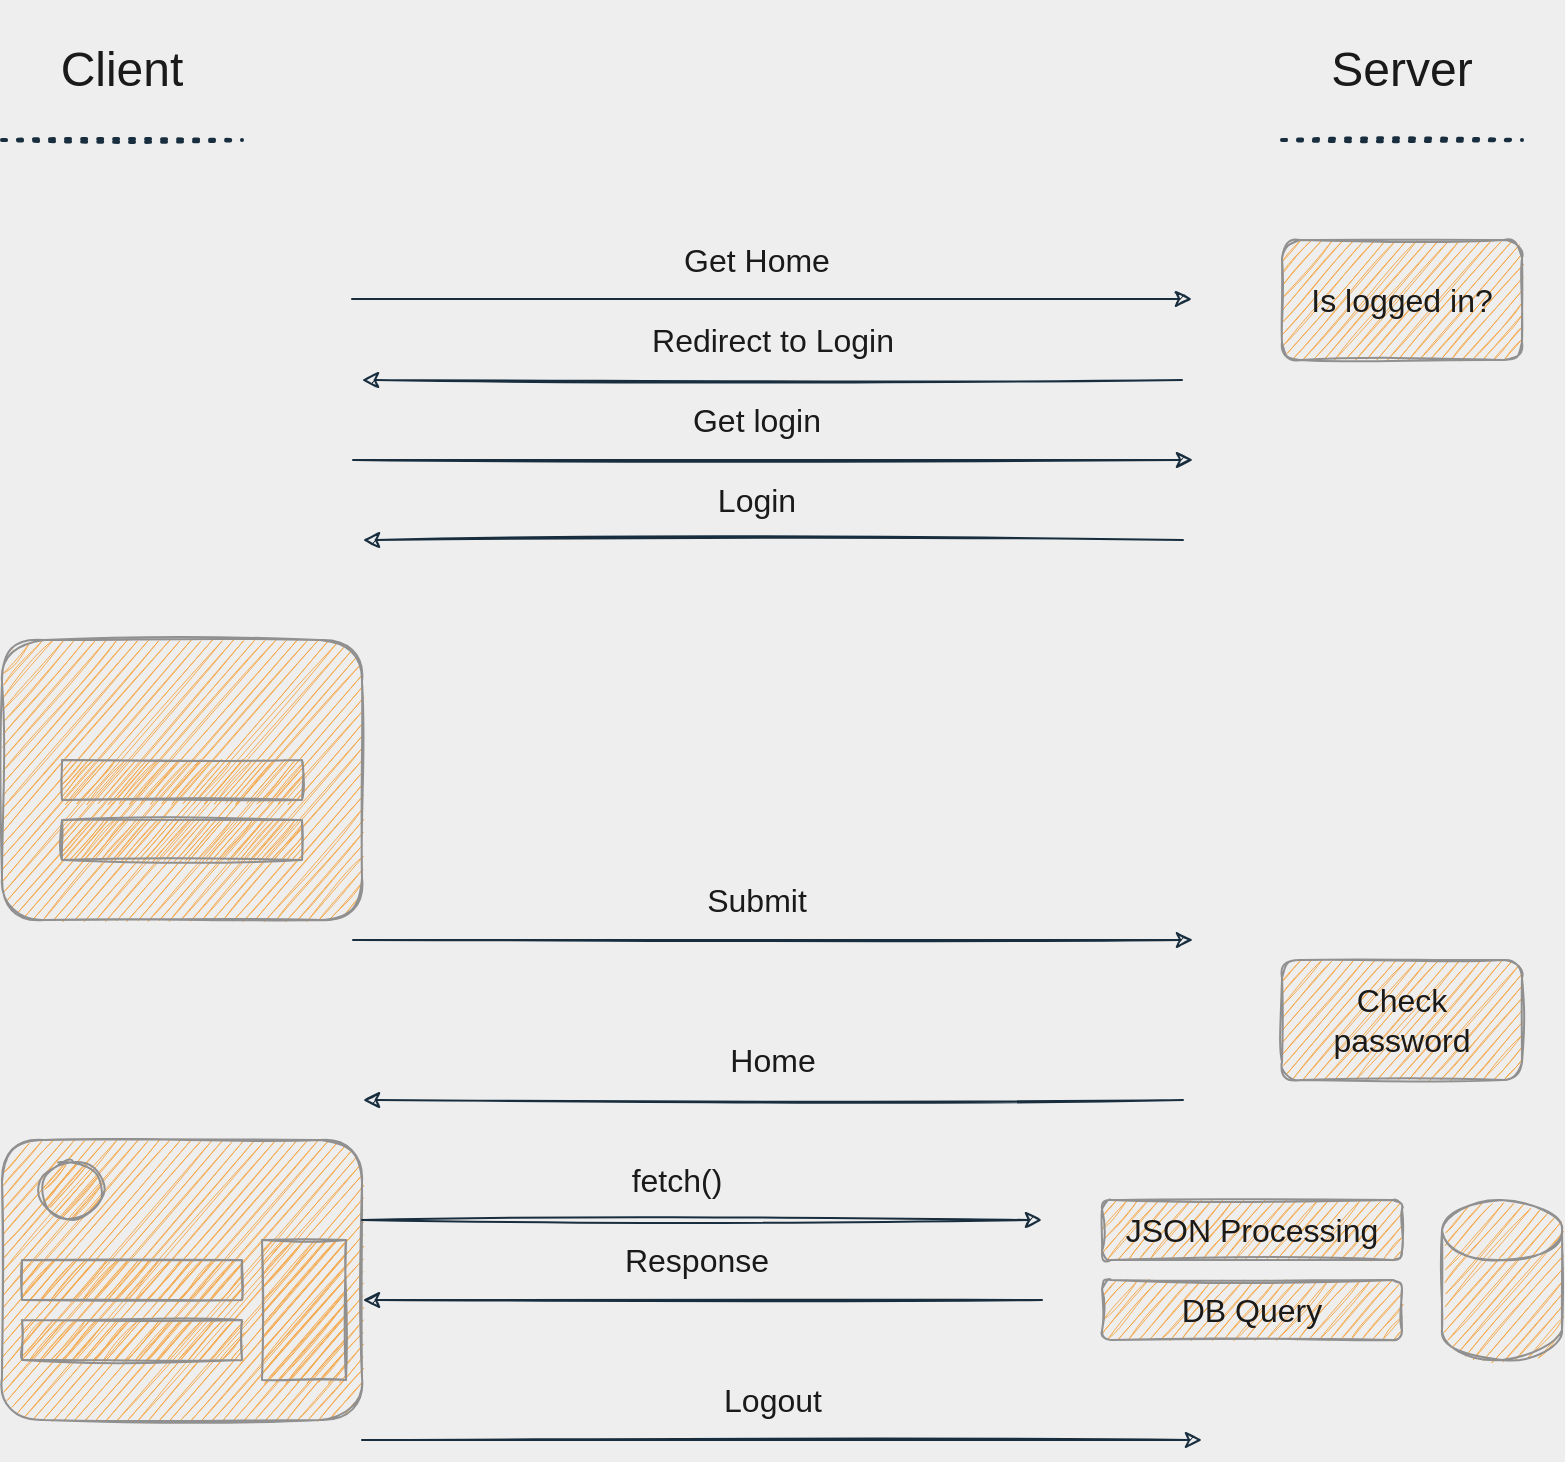 <mxfile version="14.5.1" type="device"><diagram id="gZMSddyDKRdEtbmZ5OKq" name="Page-1"><mxGraphModel dx="3342" dy="1890" grid="1" gridSize="10" guides="1" tooltips="1" connect="1" arrows="1" fold="1" page="1" pageScale="1" pageWidth="850" pageHeight="1100" background="#EEEEEE" math="0" shadow="0"><root><mxCell id="0"/><mxCell id="1" parent="0"/><mxCell id="jeZuH08cw9abowYXFal4-2" value="Client" style="text;html=1;strokeColor=none;align=center;verticalAlign=middle;whiteSpace=wrap;rounded=0;fontSize=24;fontColor=#1A1A1A;sketch=1;" vertex="1" parent="1"><mxGeometry x="35" y="190" width="120" height="70" as="geometry"/></mxCell><mxCell id="jeZuH08cw9abowYXFal4-3" value="Server" style="text;html=1;strokeColor=none;fillColor=none;align=center;verticalAlign=middle;whiteSpace=wrap;rounded=0;fontSize=24;fontColor=#1A1A1A;sketch=1;" vertex="1" parent="1"><mxGeometry x="675" y="190" width="120" height="70" as="geometry"/></mxCell><mxCell id="jeZuH08cw9abowYXFal4-4" value="" style="endArrow=classic;html=1;fontSize=24;labelBackgroundColor=#EEEEEE;strokeColor=#182E3E;fontColor=#1A1A1A;sketch=1;" edge="1" parent="1"><mxGeometry width="50" height="50" relative="1" as="geometry"><mxPoint x="210" y="339.5" as="sourcePoint"/><mxPoint x="630" y="339.5" as="targetPoint"/></mxGeometry></mxCell><mxCell id="jeZuH08cw9abowYXFal4-6" value="Get Home" style="text;html=1;strokeColor=none;fillColor=none;align=center;verticalAlign=middle;whiteSpace=wrap;rounded=0;fontSize=16;fontColor=#1A1A1A;sketch=1;" vertex="1" parent="1"><mxGeometry x="335" y="310" width="155" height="20" as="geometry"/></mxCell><mxCell id="jeZuH08cw9abowYXFal4-7" value="Is logged in?" style="rounded=1;whiteSpace=wrap;html=1;fontSize=16;fillColor=#F5AB50;strokeColor=#909090;fontColor=#1A1A1A;sketch=1;" vertex="1" parent="1"><mxGeometry x="675" y="310" width="120" height="60" as="geometry"/></mxCell><mxCell id="jeZuH08cw9abowYXFal4-8" value="" style="endArrow=classic;html=1;fontSize=16;labelBackgroundColor=#EEEEEE;strokeColor=#182E3E;fontColor=#1A1A1A;sketch=1;" edge="1" parent="1"><mxGeometry width="50" height="50" relative="1" as="geometry"><mxPoint x="625" y="380" as="sourcePoint"/><mxPoint x="215" y="380" as="targetPoint"/></mxGeometry></mxCell><mxCell id="jeZuH08cw9abowYXFal4-9" value="Redirect to Login" style="text;html=1;strokeColor=none;fillColor=none;align=center;verticalAlign=middle;whiteSpace=wrap;rounded=0;fontSize=16;fontColor=#1A1A1A;sketch=1;" vertex="1" parent="1"><mxGeometry x="343" y="350" width="155" height="20" as="geometry"/></mxCell><mxCell id="jeZuH08cw9abowYXFal4-10" value="" style="endArrow=classic;html=1;fontSize=24;labelBackgroundColor=#EEEEEE;strokeColor=#182E3E;fontColor=#1A1A1A;sketch=1;" edge="1" parent="1"><mxGeometry width="50" height="50" relative="1" as="geometry"><mxPoint x="210.5" y="420" as="sourcePoint"/><mxPoint x="630.5" y="420" as="targetPoint"/></mxGeometry></mxCell><mxCell id="jeZuH08cw9abowYXFal4-11" value="Get login" style="text;html=1;strokeColor=none;fillColor=none;align=center;verticalAlign=middle;whiteSpace=wrap;rounded=0;fontSize=16;fontColor=#1A1A1A;sketch=1;" vertex="1" parent="1"><mxGeometry x="335" y="390" width="155" height="20" as="geometry"/></mxCell><mxCell id="jeZuH08cw9abowYXFal4-15" value="" style="group;rotation=90;fontColor=#1A1A1A;sketch=1;" vertex="1" connectable="0" parent="1"><mxGeometry x="35" y="510" width="180" height="140" as="geometry"/></mxCell><mxCell id="jeZuH08cw9abowYXFal4-1" value="" style="rounded=1;whiteSpace=wrap;html=1;fillColor=#F5AB50;strokeColor=#909090;fontColor=#1A1A1A;sketch=1;" vertex="1" parent="jeZuH08cw9abowYXFal4-15"><mxGeometry width="180" height="140" as="geometry"/></mxCell><mxCell id="jeZuH08cw9abowYXFal4-13" value="" style="rounded=0;whiteSpace=wrap;html=1;fontSize=16;fillColor=#F5AB50;strokeColor=#909090;fontColor=#1A1A1A;sketch=1;" vertex="1" parent="jeZuH08cw9abowYXFal4-15"><mxGeometry x="30" y="60" width="120" height="20" as="geometry"/></mxCell><mxCell id="jeZuH08cw9abowYXFal4-14" value="" style="rounded=0;whiteSpace=wrap;html=1;fontSize=16;fillColor=#F5AB50;strokeColor=#909090;fontColor=#1A1A1A;sketch=1;" vertex="1" parent="jeZuH08cw9abowYXFal4-15"><mxGeometry x="30" y="90" width="120" height="20" as="geometry"/></mxCell><mxCell id="jeZuH08cw9abowYXFal4-16" value="" style="endArrow=classic;html=1;fontSize=16;labelBackgroundColor=#EEEEEE;strokeColor=#182E3E;fontColor=#1A1A1A;sketch=1;" edge="1" parent="1"><mxGeometry width="50" height="50" relative="1" as="geometry"><mxPoint x="625.5" y="460" as="sourcePoint"/><mxPoint x="215.5" y="460" as="targetPoint"/></mxGeometry></mxCell><mxCell id="jeZuH08cw9abowYXFal4-17" value="Login" style="text;html=1;strokeColor=none;fillColor=none;align=center;verticalAlign=middle;whiteSpace=wrap;rounded=0;fontSize=16;fontColor=#1A1A1A;sketch=1;" vertex="1" parent="1"><mxGeometry x="335" y="430" width="155" height="20" as="geometry"/></mxCell><mxCell id="jeZuH08cw9abowYXFal4-18" value="" style="endArrow=classic;html=1;fontSize=24;labelBackgroundColor=#EEEEEE;strokeColor=#182E3E;fontColor=#1A1A1A;sketch=1;" edge="1" parent="1"><mxGeometry width="50" height="50" relative="1" as="geometry"><mxPoint x="210.5" y="660" as="sourcePoint"/><mxPoint x="630.5" y="660" as="targetPoint"/></mxGeometry></mxCell><mxCell id="jeZuH08cw9abowYXFal4-19" value="Submit" style="text;html=1;strokeColor=none;fillColor=none;align=center;verticalAlign=middle;whiteSpace=wrap;rounded=0;fontSize=16;fontColor=#1A1A1A;sketch=1;" vertex="1" parent="1"><mxGeometry x="335" y="630" width="155" height="20" as="geometry"/></mxCell><mxCell id="jeZuH08cw9abowYXFal4-20" value="Check password" style="rounded=1;whiteSpace=wrap;html=1;fontSize=16;fillColor=#F5AB50;strokeColor=#909090;fontColor=#1A1A1A;sketch=1;" vertex="1" parent="1"><mxGeometry x="675" y="670" width="120" height="60" as="geometry"/></mxCell><mxCell id="jeZuH08cw9abowYXFal4-21" value="" style="endArrow=classic;html=1;fontSize=16;labelBackgroundColor=#EEEEEE;strokeColor=#182E3E;fontColor=#1A1A1A;sketch=1;" edge="1" parent="1"><mxGeometry width="50" height="50" relative="1" as="geometry"><mxPoint x="625.5" y="740" as="sourcePoint"/><mxPoint x="215.5" y="740" as="targetPoint"/></mxGeometry></mxCell><mxCell id="jeZuH08cw9abowYXFal4-22" value="Home" style="text;html=1;strokeColor=none;fillColor=none;align=center;verticalAlign=middle;whiteSpace=wrap;rounded=0;fontSize=16;fontColor=#1A1A1A;sketch=1;" vertex="1" parent="1"><mxGeometry x="343" y="710" width="155" height="20" as="geometry"/></mxCell><mxCell id="jeZuH08cw9abowYXFal4-23" value="" style="group;rotation=90;fontColor=#1A1A1A;sketch=1;" vertex="1" connectable="0" parent="1"><mxGeometry x="35" y="760" width="180" height="140" as="geometry"/></mxCell><mxCell id="jeZuH08cw9abowYXFal4-24" value="" style="rounded=1;whiteSpace=wrap;html=1;fillColor=#F5AB50;strokeColor=#909090;fontColor=#1A1A1A;sketch=1;" vertex="1" parent="jeZuH08cw9abowYXFal4-23"><mxGeometry width="180" height="140" as="geometry"/></mxCell><mxCell id="jeZuH08cw9abowYXFal4-27" value="" style="rounded=0;whiteSpace=wrap;html=1;fontSize=16;fillColor=#F5AB50;strokeColor=#909090;fontColor=#1A1A1A;sketch=1;" vertex="1" parent="jeZuH08cw9abowYXFal4-23"><mxGeometry x="10" y="60" width="110" height="20" as="geometry"/></mxCell><mxCell id="jeZuH08cw9abowYXFal4-28" value="" style="rounded=0;whiteSpace=wrap;html=1;fontSize=16;fillColor=#F5AB50;strokeColor=#909090;fontColor=#1A1A1A;sketch=1;" vertex="1" parent="jeZuH08cw9abowYXFal4-23"><mxGeometry x="10" y="90" width="110" height="20" as="geometry"/></mxCell><mxCell id="jeZuH08cw9abowYXFal4-29" value="" style="rounded=0;whiteSpace=wrap;html=1;fontSize=16;fillColor=#F5AB50;strokeColor=#909090;fontColor=#1A1A1A;sketch=1;" vertex="1" parent="jeZuH08cw9abowYXFal4-23"><mxGeometry x="130" y="50" width="42" height="70" as="geometry"/></mxCell><mxCell id="jeZuH08cw9abowYXFal4-30" value="" style="ellipse;whiteSpace=wrap;html=1;aspect=fixed;fontSize=16;fillColor=#F5AB50;strokeColor=#909090;fontColor=#1A1A1A;sketch=1;" vertex="1" parent="jeZuH08cw9abowYXFal4-23"><mxGeometry x="20" y="10" width="30" height="30" as="geometry"/></mxCell><mxCell id="jeZuH08cw9abowYXFal4-35" value="" style="endArrow=classic;html=1;fontSize=24;labelBackgroundColor=#EEEEEE;strokeColor=#182E3E;fontColor=#1A1A1A;sketch=1;" edge="1" parent="1"><mxGeometry width="50" height="50" relative="1" as="geometry"><mxPoint x="215" y="910" as="sourcePoint"/><mxPoint x="635" y="910" as="targetPoint"/></mxGeometry></mxCell><mxCell id="jeZuH08cw9abowYXFal4-36" value="Logout" style="text;html=1;strokeColor=none;fillColor=none;align=center;verticalAlign=middle;whiteSpace=wrap;rounded=0;fontSize=16;fontColor=#1A1A1A;sketch=1;" vertex="1" parent="1"><mxGeometry x="343" y="880" width="155" height="20" as="geometry"/></mxCell><mxCell id="jeZuH08cw9abowYXFal4-37" value="" style="endArrow=classic;html=1;fontSize=24;labelBackgroundColor=#EEEEEE;strokeColor=#182E3E;fontColor=#1A1A1A;sketch=1;" edge="1" parent="1"><mxGeometry width="50" height="50" relative="1" as="geometry"><mxPoint x="215" y="800" as="sourcePoint"/><mxPoint x="555" y="800" as="targetPoint"/></mxGeometry></mxCell><mxCell id="jeZuH08cw9abowYXFal4-38" value="" style="endArrow=classic;html=1;fontSize=16;labelBackgroundColor=#EEEEEE;strokeColor=#182E3E;fontColor=#1A1A1A;sketch=1;" edge="1" parent="1"><mxGeometry width="50" height="50" relative="1" as="geometry"><mxPoint x="555" y="840" as="sourcePoint"/><mxPoint x="215.5" y="840" as="targetPoint"/></mxGeometry></mxCell><mxCell id="jeZuH08cw9abowYXFal4-39" value="JSON Processing" style="rounded=1;whiteSpace=wrap;html=1;fontSize=16;fillColor=#F5AB50;strokeColor=#909090;fontColor=#1A1A1A;sketch=1;" vertex="1" parent="1"><mxGeometry x="585" y="790" width="150" height="30" as="geometry"/></mxCell><mxCell id="jeZuH08cw9abowYXFal4-40" value="DB Query" style="rounded=1;whiteSpace=wrap;html=1;fontSize=16;fillColor=#F5AB50;strokeColor=#909090;fontColor=#1A1A1A;sketch=1;" vertex="1" parent="1"><mxGeometry x="585" y="830" width="150" height="30" as="geometry"/></mxCell><mxCell id="jeZuH08cw9abowYXFal4-41" value="" style="shape=cylinder3;whiteSpace=wrap;html=1;boundedLbl=1;backgroundOutline=1;size=15;fontSize=16;fillColor=#F5AB50;strokeColor=#909090;fontColor=#1A1A1A;sketch=1;" vertex="1" parent="1"><mxGeometry x="755" y="790" width="60" height="80" as="geometry"/></mxCell><mxCell id="jeZuH08cw9abowYXFal4-43" value="fetch()" style="text;html=1;strokeColor=none;fillColor=none;align=center;verticalAlign=middle;whiteSpace=wrap;rounded=0;fontSize=16;fontColor=#1A1A1A;sketch=1;" vertex="1" parent="1"><mxGeometry x="295" y="770" width="155" height="20" as="geometry"/></mxCell><mxCell id="jeZuH08cw9abowYXFal4-44" value="Response" style="text;html=1;strokeColor=none;fillColor=none;align=center;verticalAlign=middle;whiteSpace=wrap;rounded=0;fontSize=16;fontColor=#1A1A1A;sketch=1;" vertex="1" parent="1"><mxGeometry x="305" y="810" width="155" height="20" as="geometry"/></mxCell><mxCell id="jeZuH08cw9abowYXFal4-45" value="" style="endArrow=none;dashed=1;html=1;dashPattern=1 3;strokeWidth=2;fontSize=16;exitX=0;exitY=1;exitDx=0;exitDy=0;labelBackgroundColor=#EEEEEE;strokeColor=#182E3E;fontColor=#1A1A1A;sketch=1;" edge="1" parent="1" source="jeZuH08cw9abowYXFal4-2"><mxGeometry width="50" height="50" relative="1" as="geometry"><mxPoint x="60" y="260" as="sourcePoint"/><mxPoint x="155" y="260" as="targetPoint"/></mxGeometry></mxCell><mxCell id="jeZuH08cw9abowYXFal4-46" value="" style="endArrow=none;dashed=1;html=1;dashPattern=1 3;strokeWidth=2;fontSize=16;exitX=0;exitY=1;exitDx=0;exitDy=0;labelBackgroundColor=#EEEEEE;strokeColor=#182E3E;fontColor=#1A1A1A;sketch=1;" edge="1" parent="1"><mxGeometry width="50" height="50" relative="1" as="geometry"><mxPoint x="675" y="260" as="sourcePoint"/><mxPoint x="795" y="260" as="targetPoint"/></mxGeometry></mxCell></root></mxGraphModel></diagram></mxfile>